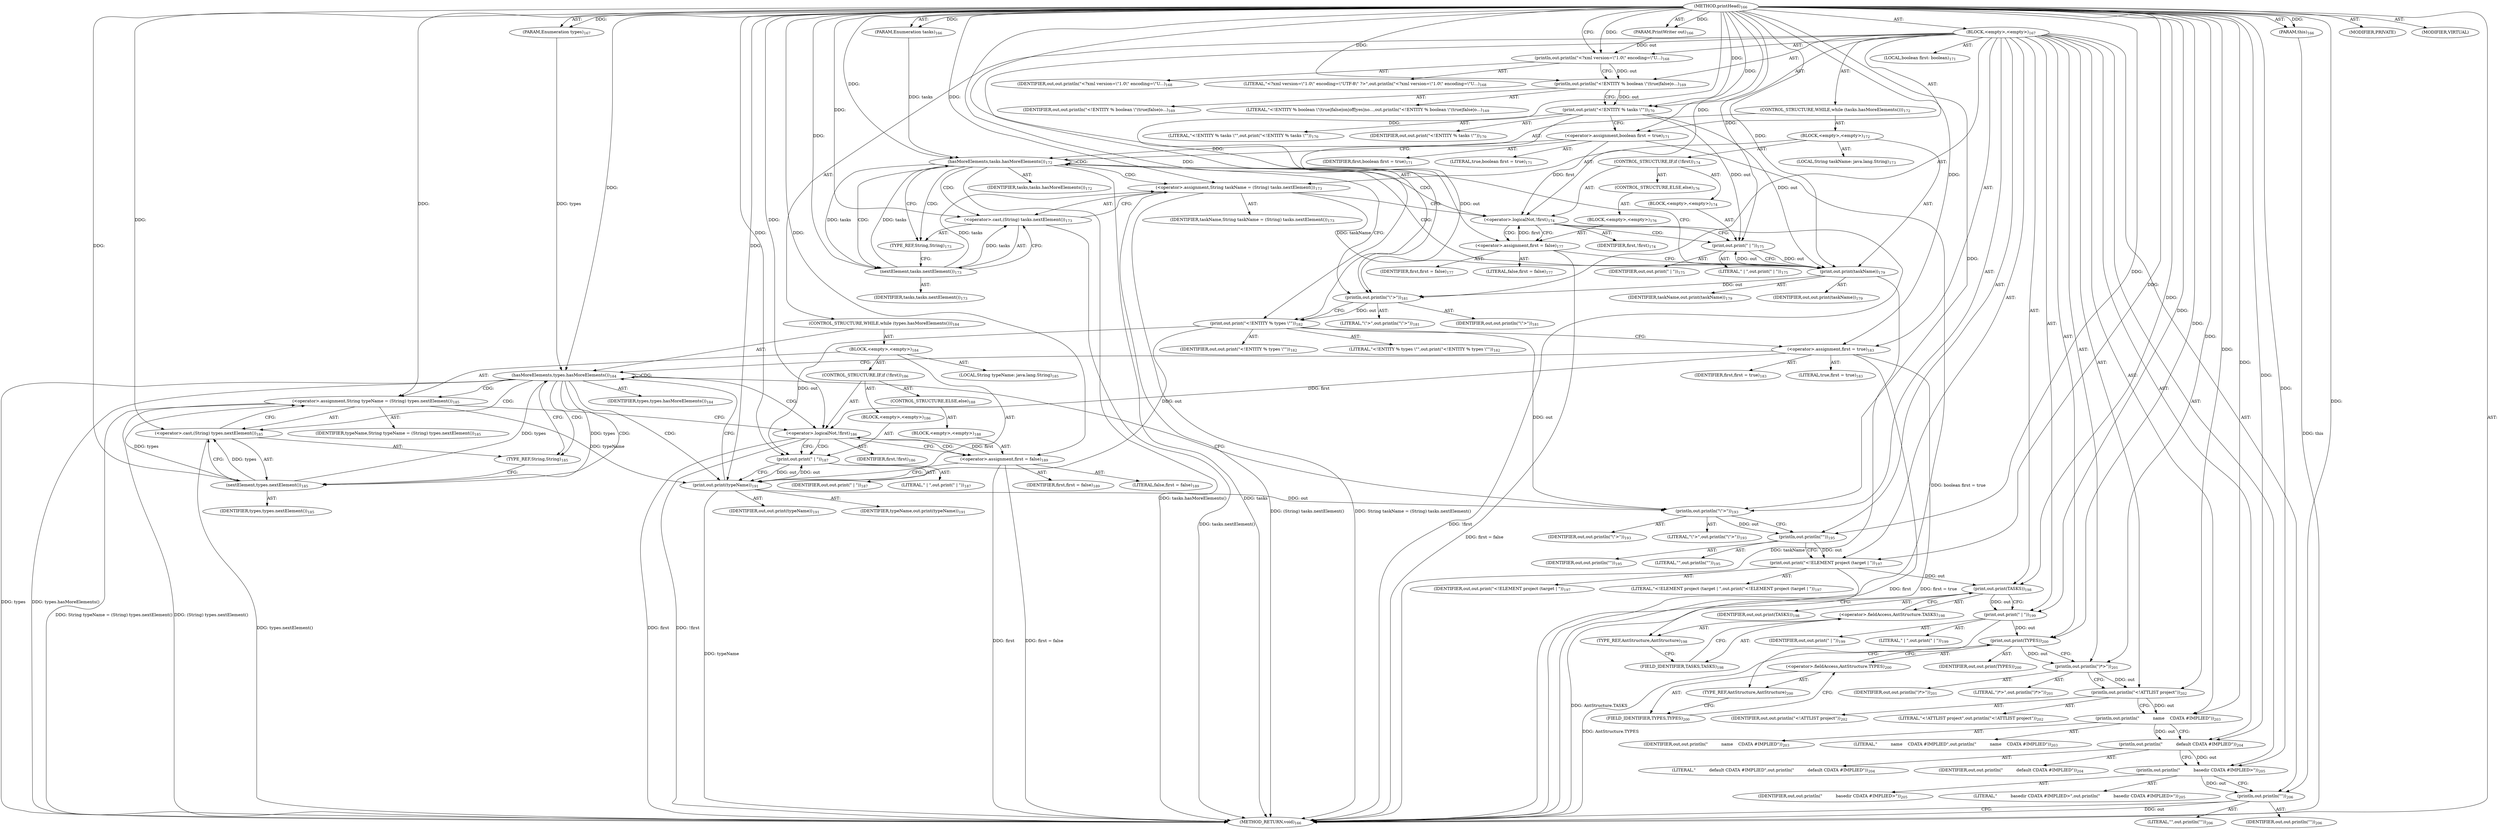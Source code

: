 digraph "printHead" {  
"111669149698" [label = <(METHOD,printHead)<SUB>166</SUB>> ]
"115964116997" [label = <(PARAM,this)<SUB>166</SUB>> ]
"115964116998" [label = <(PARAM,PrintWriter out)<SUB>166</SUB>> ]
"115964116999" [label = <(PARAM,Enumeration tasks)<SUB>166</SUB>> ]
"115964117000" [label = <(PARAM,Enumeration types)<SUB>167</SUB>> ]
"25769803792" [label = <(BLOCK,&lt;empty&gt;,&lt;empty&gt;)<SUB>167</SUB>> ]
"30064771145" [label = <(println,out.println(&quot;&lt;?xml version=\&quot;1.0\&quot; encoding=\&quot;U...)<SUB>168</SUB>> ]
"68719476797" [label = <(IDENTIFIER,out,out.println(&quot;&lt;?xml version=\&quot;1.0\&quot; encoding=\&quot;U...)<SUB>168</SUB>> ]
"90194313222" [label = <(LITERAL,&quot;&lt;?xml version=\&quot;1.0\&quot; encoding=\&quot;UTF-8\&quot; ?&gt;&quot;,out.println(&quot;&lt;?xml version=\&quot;1.0\&quot; encoding=\&quot;U...)<SUB>168</SUB>> ]
"30064771146" [label = <(println,out.println(&quot;&lt;!ENTITY % boolean \&quot;(true|false|o...)<SUB>169</SUB>> ]
"68719476798" [label = <(IDENTIFIER,out,out.println(&quot;&lt;!ENTITY % boolean \&quot;(true|false|o...)<SUB>169</SUB>> ]
"90194313223" [label = <(LITERAL,&quot;&lt;!ENTITY % boolean \&quot;(true|false|on|off|yes|no...,out.println(&quot;&lt;!ENTITY % boolean \&quot;(true|false|o...)<SUB>169</SUB>> ]
"30064771147" [label = <(print,out.print(&quot;&lt;!ENTITY % tasks \&quot;&quot;))<SUB>170</SUB>> ]
"68719476799" [label = <(IDENTIFIER,out,out.print(&quot;&lt;!ENTITY % tasks \&quot;&quot;))<SUB>170</SUB>> ]
"90194313224" [label = <(LITERAL,&quot;&lt;!ENTITY % tasks \&quot;&quot;,out.print(&quot;&lt;!ENTITY % tasks \&quot;&quot;))<SUB>170</SUB>> ]
"94489280522" [label = <(LOCAL,boolean first: boolean)<SUB>171</SUB>> ]
"30064771148" [label = <(&lt;operator&gt;.assignment,boolean first = true)<SUB>171</SUB>> ]
"68719476800" [label = <(IDENTIFIER,first,boolean first = true)<SUB>171</SUB>> ]
"90194313225" [label = <(LITERAL,true,boolean first = true)<SUB>171</SUB>> ]
"47244640265" [label = <(CONTROL_STRUCTURE,WHILE,while (tasks.hasMoreElements()))<SUB>172</SUB>> ]
"30064771149" [label = <(hasMoreElements,tasks.hasMoreElements())<SUB>172</SUB>> ]
"68719476801" [label = <(IDENTIFIER,tasks,tasks.hasMoreElements())<SUB>172</SUB>> ]
"25769803793" [label = <(BLOCK,&lt;empty&gt;,&lt;empty&gt;)<SUB>172</SUB>> ]
"94489280523" [label = <(LOCAL,String taskName: java.lang.String)<SUB>173</SUB>> ]
"30064771150" [label = <(&lt;operator&gt;.assignment,String taskName = (String) tasks.nextElement())<SUB>173</SUB>> ]
"68719476802" [label = <(IDENTIFIER,taskName,String taskName = (String) tasks.nextElement())<SUB>173</SUB>> ]
"30064771151" [label = <(&lt;operator&gt;.cast,(String) tasks.nextElement())<SUB>173</SUB>> ]
"180388626436" [label = <(TYPE_REF,String,String)<SUB>173</SUB>> ]
"30064771152" [label = <(nextElement,tasks.nextElement())<SUB>173</SUB>> ]
"68719476803" [label = <(IDENTIFIER,tasks,tasks.nextElement())<SUB>173</SUB>> ]
"47244640266" [label = <(CONTROL_STRUCTURE,IF,if (!first))<SUB>174</SUB>> ]
"30064771153" [label = <(&lt;operator&gt;.logicalNot,!first)<SUB>174</SUB>> ]
"68719476804" [label = <(IDENTIFIER,first,!first)<SUB>174</SUB>> ]
"25769803794" [label = <(BLOCK,&lt;empty&gt;,&lt;empty&gt;)<SUB>174</SUB>> ]
"30064771154" [label = <(print,out.print(&quot; | &quot;))<SUB>175</SUB>> ]
"68719476805" [label = <(IDENTIFIER,out,out.print(&quot; | &quot;))<SUB>175</SUB>> ]
"90194313226" [label = <(LITERAL,&quot; | &quot;,out.print(&quot; | &quot;))<SUB>175</SUB>> ]
"47244640267" [label = <(CONTROL_STRUCTURE,ELSE,else)<SUB>176</SUB>> ]
"25769803795" [label = <(BLOCK,&lt;empty&gt;,&lt;empty&gt;)<SUB>176</SUB>> ]
"30064771155" [label = <(&lt;operator&gt;.assignment,first = false)<SUB>177</SUB>> ]
"68719476806" [label = <(IDENTIFIER,first,first = false)<SUB>177</SUB>> ]
"90194313227" [label = <(LITERAL,false,first = false)<SUB>177</SUB>> ]
"30064771156" [label = <(print,out.print(taskName))<SUB>179</SUB>> ]
"68719476807" [label = <(IDENTIFIER,out,out.print(taskName))<SUB>179</SUB>> ]
"68719476808" [label = <(IDENTIFIER,taskName,out.print(taskName))<SUB>179</SUB>> ]
"30064771157" [label = <(println,out.println(&quot;\&quot;&gt;&quot;))<SUB>181</SUB>> ]
"68719476809" [label = <(IDENTIFIER,out,out.println(&quot;\&quot;&gt;&quot;))<SUB>181</SUB>> ]
"90194313228" [label = <(LITERAL,&quot;\&quot;&gt;&quot;,out.println(&quot;\&quot;&gt;&quot;))<SUB>181</SUB>> ]
"30064771158" [label = <(print,out.print(&quot;&lt;!ENTITY % types \&quot;&quot;))<SUB>182</SUB>> ]
"68719476810" [label = <(IDENTIFIER,out,out.print(&quot;&lt;!ENTITY % types \&quot;&quot;))<SUB>182</SUB>> ]
"90194313229" [label = <(LITERAL,&quot;&lt;!ENTITY % types \&quot;&quot;,out.print(&quot;&lt;!ENTITY % types \&quot;&quot;))<SUB>182</SUB>> ]
"30064771159" [label = <(&lt;operator&gt;.assignment,first = true)<SUB>183</SUB>> ]
"68719476811" [label = <(IDENTIFIER,first,first = true)<SUB>183</SUB>> ]
"90194313230" [label = <(LITERAL,true,first = true)<SUB>183</SUB>> ]
"47244640268" [label = <(CONTROL_STRUCTURE,WHILE,while (types.hasMoreElements()))<SUB>184</SUB>> ]
"30064771160" [label = <(hasMoreElements,types.hasMoreElements())<SUB>184</SUB>> ]
"68719476812" [label = <(IDENTIFIER,types,types.hasMoreElements())<SUB>184</SUB>> ]
"25769803796" [label = <(BLOCK,&lt;empty&gt;,&lt;empty&gt;)<SUB>184</SUB>> ]
"94489280524" [label = <(LOCAL,String typeName: java.lang.String)<SUB>185</SUB>> ]
"30064771161" [label = <(&lt;operator&gt;.assignment,String typeName = (String) types.nextElement())<SUB>185</SUB>> ]
"68719476813" [label = <(IDENTIFIER,typeName,String typeName = (String) types.nextElement())<SUB>185</SUB>> ]
"30064771162" [label = <(&lt;operator&gt;.cast,(String) types.nextElement())<SUB>185</SUB>> ]
"180388626437" [label = <(TYPE_REF,String,String)<SUB>185</SUB>> ]
"30064771163" [label = <(nextElement,types.nextElement())<SUB>185</SUB>> ]
"68719476814" [label = <(IDENTIFIER,types,types.nextElement())<SUB>185</SUB>> ]
"47244640269" [label = <(CONTROL_STRUCTURE,IF,if (!first))<SUB>186</SUB>> ]
"30064771164" [label = <(&lt;operator&gt;.logicalNot,!first)<SUB>186</SUB>> ]
"68719476815" [label = <(IDENTIFIER,first,!first)<SUB>186</SUB>> ]
"25769803797" [label = <(BLOCK,&lt;empty&gt;,&lt;empty&gt;)<SUB>186</SUB>> ]
"30064771165" [label = <(print,out.print(&quot; | &quot;))<SUB>187</SUB>> ]
"68719476816" [label = <(IDENTIFIER,out,out.print(&quot; | &quot;))<SUB>187</SUB>> ]
"90194313231" [label = <(LITERAL,&quot; | &quot;,out.print(&quot; | &quot;))<SUB>187</SUB>> ]
"47244640270" [label = <(CONTROL_STRUCTURE,ELSE,else)<SUB>188</SUB>> ]
"25769803798" [label = <(BLOCK,&lt;empty&gt;,&lt;empty&gt;)<SUB>188</SUB>> ]
"30064771166" [label = <(&lt;operator&gt;.assignment,first = false)<SUB>189</SUB>> ]
"68719476817" [label = <(IDENTIFIER,first,first = false)<SUB>189</SUB>> ]
"90194313232" [label = <(LITERAL,false,first = false)<SUB>189</SUB>> ]
"30064771167" [label = <(print,out.print(typeName))<SUB>191</SUB>> ]
"68719476818" [label = <(IDENTIFIER,out,out.print(typeName))<SUB>191</SUB>> ]
"68719476819" [label = <(IDENTIFIER,typeName,out.print(typeName))<SUB>191</SUB>> ]
"30064771168" [label = <(println,out.println(&quot;\&quot;&gt;&quot;))<SUB>193</SUB>> ]
"68719476820" [label = <(IDENTIFIER,out,out.println(&quot;\&quot;&gt;&quot;))<SUB>193</SUB>> ]
"90194313233" [label = <(LITERAL,&quot;\&quot;&gt;&quot;,out.println(&quot;\&quot;&gt;&quot;))<SUB>193</SUB>> ]
"30064771169" [label = <(println,out.println(&quot;&quot;))<SUB>195</SUB>> ]
"68719476821" [label = <(IDENTIFIER,out,out.println(&quot;&quot;))<SUB>195</SUB>> ]
"90194313234" [label = <(LITERAL,&quot;&quot;,out.println(&quot;&quot;))<SUB>195</SUB>> ]
"30064771170" [label = <(print,out.print(&quot;&lt;!ELEMENT project (target | &quot;))<SUB>197</SUB>> ]
"68719476822" [label = <(IDENTIFIER,out,out.print(&quot;&lt;!ELEMENT project (target | &quot;))<SUB>197</SUB>> ]
"90194313235" [label = <(LITERAL,&quot;&lt;!ELEMENT project (target | &quot;,out.print(&quot;&lt;!ELEMENT project (target | &quot;))<SUB>197</SUB>> ]
"30064771171" [label = <(print,out.print(TASKS))<SUB>198</SUB>> ]
"68719476823" [label = <(IDENTIFIER,out,out.print(TASKS))<SUB>198</SUB>> ]
"30064771172" [label = <(&lt;operator&gt;.fieldAccess,AntStructure.TASKS)<SUB>198</SUB>> ]
"180388626438" [label = <(TYPE_REF,AntStructure,AntStructure)<SUB>198</SUB>> ]
"55834574854" [label = <(FIELD_IDENTIFIER,TASKS,TASKS)<SUB>198</SUB>> ]
"30064771173" [label = <(print,out.print(&quot; | &quot;))<SUB>199</SUB>> ]
"68719476824" [label = <(IDENTIFIER,out,out.print(&quot; | &quot;))<SUB>199</SUB>> ]
"90194313236" [label = <(LITERAL,&quot; | &quot;,out.print(&quot; | &quot;))<SUB>199</SUB>> ]
"30064771174" [label = <(print,out.print(TYPES))<SUB>200</SUB>> ]
"68719476825" [label = <(IDENTIFIER,out,out.print(TYPES))<SUB>200</SUB>> ]
"30064771175" [label = <(&lt;operator&gt;.fieldAccess,AntStructure.TYPES)<SUB>200</SUB>> ]
"180388626439" [label = <(TYPE_REF,AntStructure,AntStructure)<SUB>200</SUB>> ]
"55834574855" [label = <(FIELD_IDENTIFIER,TYPES,TYPES)<SUB>200</SUB>> ]
"30064771176" [label = <(println,out.println(&quot;)*&gt;&quot;))<SUB>201</SUB>> ]
"68719476826" [label = <(IDENTIFIER,out,out.println(&quot;)*&gt;&quot;))<SUB>201</SUB>> ]
"90194313237" [label = <(LITERAL,&quot;)*&gt;&quot;,out.println(&quot;)*&gt;&quot;))<SUB>201</SUB>> ]
"30064771177" [label = <(println,out.println(&quot;&lt;!ATTLIST project&quot;))<SUB>202</SUB>> ]
"68719476827" [label = <(IDENTIFIER,out,out.println(&quot;&lt;!ATTLIST project&quot;))<SUB>202</SUB>> ]
"90194313238" [label = <(LITERAL,&quot;&lt;!ATTLIST project&quot;,out.println(&quot;&lt;!ATTLIST project&quot;))<SUB>202</SUB>> ]
"30064771178" [label = <(println,out.println(&quot;          name    CDATA #IMPLIED&quot;))<SUB>203</SUB>> ]
"68719476828" [label = <(IDENTIFIER,out,out.println(&quot;          name    CDATA #IMPLIED&quot;))<SUB>203</SUB>> ]
"90194313239" [label = <(LITERAL,&quot;          name    CDATA #IMPLIED&quot;,out.println(&quot;          name    CDATA #IMPLIED&quot;))<SUB>203</SUB>> ]
"30064771179" [label = <(println,out.println(&quot;          default CDATA #IMPLIED&quot;))<SUB>204</SUB>> ]
"68719476829" [label = <(IDENTIFIER,out,out.println(&quot;          default CDATA #IMPLIED&quot;))<SUB>204</SUB>> ]
"90194313240" [label = <(LITERAL,&quot;          default CDATA #IMPLIED&quot;,out.println(&quot;          default CDATA #IMPLIED&quot;))<SUB>204</SUB>> ]
"30064771180" [label = <(println,out.println(&quot;          basedir CDATA #IMPLIED&gt;&quot;))<SUB>205</SUB>> ]
"68719476830" [label = <(IDENTIFIER,out,out.println(&quot;          basedir CDATA #IMPLIED&gt;&quot;))<SUB>205</SUB>> ]
"90194313241" [label = <(LITERAL,&quot;          basedir CDATA #IMPLIED&gt;&quot;,out.println(&quot;          basedir CDATA #IMPLIED&gt;&quot;))<SUB>205</SUB>> ]
"30064771181" [label = <(println,out.println(&quot;&quot;))<SUB>206</SUB>> ]
"68719476831" [label = <(IDENTIFIER,out,out.println(&quot;&quot;))<SUB>206</SUB>> ]
"90194313242" [label = <(LITERAL,&quot;&quot;,out.println(&quot;&quot;))<SUB>206</SUB>> ]
"133143986189" [label = <(MODIFIER,PRIVATE)> ]
"133143986190" [label = <(MODIFIER,VIRTUAL)> ]
"128849018882" [label = <(METHOD_RETURN,void)<SUB>166</SUB>> ]
  "111669149698" -> "115964116997"  [ label = "AST: "] 
  "111669149698" -> "115964116998"  [ label = "AST: "] 
  "111669149698" -> "115964116999"  [ label = "AST: "] 
  "111669149698" -> "115964117000"  [ label = "AST: "] 
  "111669149698" -> "25769803792"  [ label = "AST: "] 
  "111669149698" -> "133143986189"  [ label = "AST: "] 
  "111669149698" -> "133143986190"  [ label = "AST: "] 
  "111669149698" -> "128849018882"  [ label = "AST: "] 
  "25769803792" -> "30064771145"  [ label = "AST: "] 
  "25769803792" -> "30064771146"  [ label = "AST: "] 
  "25769803792" -> "30064771147"  [ label = "AST: "] 
  "25769803792" -> "94489280522"  [ label = "AST: "] 
  "25769803792" -> "30064771148"  [ label = "AST: "] 
  "25769803792" -> "47244640265"  [ label = "AST: "] 
  "25769803792" -> "30064771157"  [ label = "AST: "] 
  "25769803792" -> "30064771158"  [ label = "AST: "] 
  "25769803792" -> "30064771159"  [ label = "AST: "] 
  "25769803792" -> "47244640268"  [ label = "AST: "] 
  "25769803792" -> "30064771168"  [ label = "AST: "] 
  "25769803792" -> "30064771169"  [ label = "AST: "] 
  "25769803792" -> "30064771170"  [ label = "AST: "] 
  "25769803792" -> "30064771171"  [ label = "AST: "] 
  "25769803792" -> "30064771173"  [ label = "AST: "] 
  "25769803792" -> "30064771174"  [ label = "AST: "] 
  "25769803792" -> "30064771176"  [ label = "AST: "] 
  "25769803792" -> "30064771177"  [ label = "AST: "] 
  "25769803792" -> "30064771178"  [ label = "AST: "] 
  "25769803792" -> "30064771179"  [ label = "AST: "] 
  "25769803792" -> "30064771180"  [ label = "AST: "] 
  "25769803792" -> "30064771181"  [ label = "AST: "] 
  "30064771145" -> "68719476797"  [ label = "AST: "] 
  "30064771145" -> "90194313222"  [ label = "AST: "] 
  "30064771146" -> "68719476798"  [ label = "AST: "] 
  "30064771146" -> "90194313223"  [ label = "AST: "] 
  "30064771147" -> "68719476799"  [ label = "AST: "] 
  "30064771147" -> "90194313224"  [ label = "AST: "] 
  "30064771148" -> "68719476800"  [ label = "AST: "] 
  "30064771148" -> "90194313225"  [ label = "AST: "] 
  "47244640265" -> "30064771149"  [ label = "AST: "] 
  "47244640265" -> "25769803793"  [ label = "AST: "] 
  "30064771149" -> "68719476801"  [ label = "AST: "] 
  "25769803793" -> "94489280523"  [ label = "AST: "] 
  "25769803793" -> "30064771150"  [ label = "AST: "] 
  "25769803793" -> "47244640266"  [ label = "AST: "] 
  "25769803793" -> "30064771156"  [ label = "AST: "] 
  "30064771150" -> "68719476802"  [ label = "AST: "] 
  "30064771150" -> "30064771151"  [ label = "AST: "] 
  "30064771151" -> "180388626436"  [ label = "AST: "] 
  "30064771151" -> "30064771152"  [ label = "AST: "] 
  "30064771152" -> "68719476803"  [ label = "AST: "] 
  "47244640266" -> "30064771153"  [ label = "AST: "] 
  "47244640266" -> "25769803794"  [ label = "AST: "] 
  "47244640266" -> "47244640267"  [ label = "AST: "] 
  "30064771153" -> "68719476804"  [ label = "AST: "] 
  "25769803794" -> "30064771154"  [ label = "AST: "] 
  "30064771154" -> "68719476805"  [ label = "AST: "] 
  "30064771154" -> "90194313226"  [ label = "AST: "] 
  "47244640267" -> "25769803795"  [ label = "AST: "] 
  "25769803795" -> "30064771155"  [ label = "AST: "] 
  "30064771155" -> "68719476806"  [ label = "AST: "] 
  "30064771155" -> "90194313227"  [ label = "AST: "] 
  "30064771156" -> "68719476807"  [ label = "AST: "] 
  "30064771156" -> "68719476808"  [ label = "AST: "] 
  "30064771157" -> "68719476809"  [ label = "AST: "] 
  "30064771157" -> "90194313228"  [ label = "AST: "] 
  "30064771158" -> "68719476810"  [ label = "AST: "] 
  "30064771158" -> "90194313229"  [ label = "AST: "] 
  "30064771159" -> "68719476811"  [ label = "AST: "] 
  "30064771159" -> "90194313230"  [ label = "AST: "] 
  "47244640268" -> "30064771160"  [ label = "AST: "] 
  "47244640268" -> "25769803796"  [ label = "AST: "] 
  "30064771160" -> "68719476812"  [ label = "AST: "] 
  "25769803796" -> "94489280524"  [ label = "AST: "] 
  "25769803796" -> "30064771161"  [ label = "AST: "] 
  "25769803796" -> "47244640269"  [ label = "AST: "] 
  "25769803796" -> "30064771167"  [ label = "AST: "] 
  "30064771161" -> "68719476813"  [ label = "AST: "] 
  "30064771161" -> "30064771162"  [ label = "AST: "] 
  "30064771162" -> "180388626437"  [ label = "AST: "] 
  "30064771162" -> "30064771163"  [ label = "AST: "] 
  "30064771163" -> "68719476814"  [ label = "AST: "] 
  "47244640269" -> "30064771164"  [ label = "AST: "] 
  "47244640269" -> "25769803797"  [ label = "AST: "] 
  "47244640269" -> "47244640270"  [ label = "AST: "] 
  "30064771164" -> "68719476815"  [ label = "AST: "] 
  "25769803797" -> "30064771165"  [ label = "AST: "] 
  "30064771165" -> "68719476816"  [ label = "AST: "] 
  "30064771165" -> "90194313231"  [ label = "AST: "] 
  "47244640270" -> "25769803798"  [ label = "AST: "] 
  "25769803798" -> "30064771166"  [ label = "AST: "] 
  "30064771166" -> "68719476817"  [ label = "AST: "] 
  "30064771166" -> "90194313232"  [ label = "AST: "] 
  "30064771167" -> "68719476818"  [ label = "AST: "] 
  "30064771167" -> "68719476819"  [ label = "AST: "] 
  "30064771168" -> "68719476820"  [ label = "AST: "] 
  "30064771168" -> "90194313233"  [ label = "AST: "] 
  "30064771169" -> "68719476821"  [ label = "AST: "] 
  "30064771169" -> "90194313234"  [ label = "AST: "] 
  "30064771170" -> "68719476822"  [ label = "AST: "] 
  "30064771170" -> "90194313235"  [ label = "AST: "] 
  "30064771171" -> "68719476823"  [ label = "AST: "] 
  "30064771171" -> "30064771172"  [ label = "AST: "] 
  "30064771172" -> "180388626438"  [ label = "AST: "] 
  "30064771172" -> "55834574854"  [ label = "AST: "] 
  "30064771173" -> "68719476824"  [ label = "AST: "] 
  "30064771173" -> "90194313236"  [ label = "AST: "] 
  "30064771174" -> "68719476825"  [ label = "AST: "] 
  "30064771174" -> "30064771175"  [ label = "AST: "] 
  "30064771175" -> "180388626439"  [ label = "AST: "] 
  "30064771175" -> "55834574855"  [ label = "AST: "] 
  "30064771176" -> "68719476826"  [ label = "AST: "] 
  "30064771176" -> "90194313237"  [ label = "AST: "] 
  "30064771177" -> "68719476827"  [ label = "AST: "] 
  "30064771177" -> "90194313238"  [ label = "AST: "] 
  "30064771178" -> "68719476828"  [ label = "AST: "] 
  "30064771178" -> "90194313239"  [ label = "AST: "] 
  "30064771179" -> "68719476829"  [ label = "AST: "] 
  "30064771179" -> "90194313240"  [ label = "AST: "] 
  "30064771180" -> "68719476830"  [ label = "AST: "] 
  "30064771180" -> "90194313241"  [ label = "AST: "] 
  "30064771181" -> "68719476831"  [ label = "AST: "] 
  "30064771181" -> "90194313242"  [ label = "AST: "] 
  "30064771145" -> "30064771146"  [ label = "CFG: "] 
  "30064771146" -> "30064771147"  [ label = "CFG: "] 
  "30064771147" -> "30064771148"  [ label = "CFG: "] 
  "30064771148" -> "30064771149"  [ label = "CFG: "] 
  "30064771157" -> "30064771158"  [ label = "CFG: "] 
  "30064771158" -> "30064771159"  [ label = "CFG: "] 
  "30064771159" -> "30064771160"  [ label = "CFG: "] 
  "30064771168" -> "30064771169"  [ label = "CFG: "] 
  "30064771169" -> "30064771170"  [ label = "CFG: "] 
  "30064771170" -> "180388626438"  [ label = "CFG: "] 
  "30064771171" -> "30064771173"  [ label = "CFG: "] 
  "30064771173" -> "180388626439"  [ label = "CFG: "] 
  "30064771174" -> "30064771176"  [ label = "CFG: "] 
  "30064771176" -> "30064771177"  [ label = "CFG: "] 
  "30064771177" -> "30064771178"  [ label = "CFG: "] 
  "30064771178" -> "30064771179"  [ label = "CFG: "] 
  "30064771179" -> "30064771180"  [ label = "CFG: "] 
  "30064771180" -> "30064771181"  [ label = "CFG: "] 
  "30064771181" -> "128849018882"  [ label = "CFG: "] 
  "30064771149" -> "180388626436"  [ label = "CFG: "] 
  "30064771149" -> "30064771157"  [ label = "CFG: "] 
  "30064771160" -> "180388626437"  [ label = "CFG: "] 
  "30064771160" -> "30064771168"  [ label = "CFG: "] 
  "30064771172" -> "30064771171"  [ label = "CFG: "] 
  "30064771175" -> "30064771174"  [ label = "CFG: "] 
  "30064771150" -> "30064771153"  [ label = "CFG: "] 
  "30064771156" -> "30064771149"  [ label = "CFG: "] 
  "30064771161" -> "30064771164"  [ label = "CFG: "] 
  "30064771167" -> "30064771160"  [ label = "CFG: "] 
  "180388626438" -> "55834574854"  [ label = "CFG: "] 
  "55834574854" -> "30064771172"  [ label = "CFG: "] 
  "180388626439" -> "55834574855"  [ label = "CFG: "] 
  "55834574855" -> "30064771175"  [ label = "CFG: "] 
  "30064771151" -> "30064771150"  [ label = "CFG: "] 
  "30064771153" -> "30064771154"  [ label = "CFG: "] 
  "30064771153" -> "30064771155"  [ label = "CFG: "] 
  "30064771162" -> "30064771161"  [ label = "CFG: "] 
  "30064771164" -> "30064771165"  [ label = "CFG: "] 
  "30064771164" -> "30064771166"  [ label = "CFG: "] 
  "180388626436" -> "30064771152"  [ label = "CFG: "] 
  "30064771152" -> "30064771151"  [ label = "CFG: "] 
  "30064771154" -> "30064771156"  [ label = "CFG: "] 
  "180388626437" -> "30064771163"  [ label = "CFG: "] 
  "30064771163" -> "30064771162"  [ label = "CFG: "] 
  "30064771165" -> "30064771167"  [ label = "CFG: "] 
  "30064771155" -> "30064771156"  [ label = "CFG: "] 
  "30064771166" -> "30064771167"  [ label = "CFG: "] 
  "111669149698" -> "30064771145"  [ label = "CFG: "] 
  "115964116997" -> "128849018882"  [ label = "DDG: this"] 
  "30064771148" -> "128849018882"  [ label = "DDG: boolean first = true"] 
  "30064771149" -> "128849018882"  [ label = "DDG: tasks"] 
  "30064771149" -> "128849018882"  [ label = "DDG: tasks.hasMoreElements()"] 
  "30064771159" -> "128849018882"  [ label = "DDG: first"] 
  "30064771159" -> "128849018882"  [ label = "DDG: first = true"] 
  "30064771160" -> "128849018882"  [ label = "DDG: types"] 
  "30064771160" -> "128849018882"  [ label = "DDG: types.hasMoreElements()"] 
  "30064771171" -> "128849018882"  [ label = "DDG: AntStructure.TASKS"] 
  "30064771174" -> "128849018882"  [ label = "DDG: AntStructure.TYPES"] 
  "30064771181" -> "128849018882"  [ label = "DDG: out"] 
  "30064771162" -> "128849018882"  [ label = "DDG: types.nextElement()"] 
  "30064771161" -> "128849018882"  [ label = "DDG: (String) types.nextElement()"] 
  "30064771161" -> "128849018882"  [ label = "DDG: String typeName = (String) types.nextElement()"] 
  "30064771164" -> "128849018882"  [ label = "DDG: first"] 
  "30064771164" -> "128849018882"  [ label = "DDG: !first"] 
  "30064771166" -> "128849018882"  [ label = "DDG: first"] 
  "30064771166" -> "128849018882"  [ label = "DDG: first = false"] 
  "30064771167" -> "128849018882"  [ label = "DDG: typeName"] 
  "30064771151" -> "128849018882"  [ label = "DDG: tasks.nextElement()"] 
  "30064771150" -> "128849018882"  [ label = "DDG: (String) tasks.nextElement()"] 
  "30064771150" -> "128849018882"  [ label = "DDG: String taskName = (String) tasks.nextElement()"] 
  "30064771153" -> "128849018882"  [ label = "DDG: !first"] 
  "30064771155" -> "128849018882"  [ label = "DDG: first = false"] 
  "30064771156" -> "128849018882"  [ label = "DDG: taskName"] 
  "111669149698" -> "115964116997"  [ label = "DDG: "] 
  "111669149698" -> "115964116998"  [ label = "DDG: "] 
  "111669149698" -> "115964116999"  [ label = "DDG: "] 
  "111669149698" -> "115964117000"  [ label = "DDG: "] 
  "111669149698" -> "30064771148"  [ label = "DDG: "] 
  "111669149698" -> "30064771159"  [ label = "DDG: "] 
  "115964116998" -> "30064771145"  [ label = "DDG: out"] 
  "111669149698" -> "30064771145"  [ label = "DDG: "] 
  "30064771145" -> "30064771146"  [ label = "DDG: out"] 
  "111669149698" -> "30064771146"  [ label = "DDG: "] 
  "30064771146" -> "30064771147"  [ label = "DDG: out"] 
  "111669149698" -> "30064771147"  [ label = "DDG: "] 
  "30064771147" -> "30064771157"  [ label = "DDG: out"] 
  "30064771156" -> "30064771157"  [ label = "DDG: out"] 
  "111669149698" -> "30064771157"  [ label = "DDG: "] 
  "30064771157" -> "30064771158"  [ label = "DDG: out"] 
  "111669149698" -> "30064771158"  [ label = "DDG: "] 
  "30064771158" -> "30064771168"  [ label = "DDG: out"] 
  "30064771167" -> "30064771168"  [ label = "DDG: out"] 
  "111669149698" -> "30064771168"  [ label = "DDG: "] 
  "30064771168" -> "30064771169"  [ label = "DDG: out"] 
  "111669149698" -> "30064771169"  [ label = "DDG: "] 
  "30064771169" -> "30064771170"  [ label = "DDG: out"] 
  "111669149698" -> "30064771170"  [ label = "DDG: "] 
  "30064771170" -> "30064771171"  [ label = "DDG: out"] 
  "111669149698" -> "30064771171"  [ label = "DDG: "] 
  "30064771171" -> "30064771173"  [ label = "DDG: out"] 
  "111669149698" -> "30064771173"  [ label = "DDG: "] 
  "30064771173" -> "30064771174"  [ label = "DDG: out"] 
  "111669149698" -> "30064771174"  [ label = "DDG: "] 
  "30064771174" -> "30064771176"  [ label = "DDG: out"] 
  "111669149698" -> "30064771176"  [ label = "DDG: "] 
  "30064771176" -> "30064771177"  [ label = "DDG: out"] 
  "111669149698" -> "30064771177"  [ label = "DDG: "] 
  "30064771177" -> "30064771178"  [ label = "DDG: out"] 
  "111669149698" -> "30064771178"  [ label = "DDG: "] 
  "30064771178" -> "30064771179"  [ label = "DDG: out"] 
  "111669149698" -> "30064771179"  [ label = "DDG: "] 
  "30064771179" -> "30064771180"  [ label = "DDG: out"] 
  "111669149698" -> "30064771180"  [ label = "DDG: "] 
  "30064771180" -> "30064771181"  [ label = "DDG: out"] 
  "111669149698" -> "30064771181"  [ label = "DDG: "] 
  "115964116999" -> "30064771149"  [ label = "DDG: tasks"] 
  "30064771152" -> "30064771149"  [ label = "DDG: tasks"] 
  "111669149698" -> "30064771149"  [ label = "DDG: "] 
  "111669149698" -> "30064771150"  [ label = "DDG: "] 
  "30064771152" -> "30064771150"  [ label = "DDG: tasks"] 
  "115964117000" -> "30064771160"  [ label = "DDG: types"] 
  "30064771163" -> "30064771160"  [ label = "DDG: types"] 
  "111669149698" -> "30064771160"  [ label = "DDG: "] 
  "111669149698" -> "30064771161"  [ label = "DDG: "] 
  "30064771163" -> "30064771161"  [ label = "DDG: types"] 
  "30064771147" -> "30064771156"  [ label = "DDG: out"] 
  "30064771154" -> "30064771156"  [ label = "DDG: out"] 
  "111669149698" -> "30064771156"  [ label = "DDG: "] 
  "30064771150" -> "30064771156"  [ label = "DDG: taskName"] 
  "30064771158" -> "30064771167"  [ label = "DDG: out"] 
  "30064771165" -> "30064771167"  [ label = "DDG: out"] 
  "111669149698" -> "30064771167"  [ label = "DDG: "] 
  "30064771161" -> "30064771167"  [ label = "DDG: typeName"] 
  "111669149698" -> "30064771151"  [ label = "DDG: "] 
  "30064771152" -> "30064771151"  [ label = "DDG: tasks"] 
  "30064771148" -> "30064771153"  [ label = "DDG: first"] 
  "30064771155" -> "30064771153"  [ label = "DDG: first"] 
  "111669149698" -> "30064771153"  [ label = "DDG: "] 
  "111669149698" -> "30064771162"  [ label = "DDG: "] 
  "30064771163" -> "30064771162"  [ label = "DDG: types"] 
  "30064771159" -> "30064771164"  [ label = "DDG: first"] 
  "30064771166" -> "30064771164"  [ label = "DDG: first"] 
  "111669149698" -> "30064771164"  [ label = "DDG: "] 
  "30064771149" -> "30064771152"  [ label = "DDG: tasks"] 
  "111669149698" -> "30064771152"  [ label = "DDG: "] 
  "30064771147" -> "30064771154"  [ label = "DDG: out"] 
  "30064771156" -> "30064771154"  [ label = "DDG: out"] 
  "111669149698" -> "30064771154"  [ label = "DDG: "] 
  "111669149698" -> "30064771155"  [ label = "DDG: "] 
  "30064771160" -> "30064771163"  [ label = "DDG: types"] 
  "111669149698" -> "30064771163"  [ label = "DDG: "] 
  "30064771158" -> "30064771165"  [ label = "DDG: out"] 
  "30064771167" -> "30064771165"  [ label = "DDG: out"] 
  "111669149698" -> "30064771165"  [ label = "DDG: "] 
  "111669149698" -> "30064771166"  [ label = "DDG: "] 
  "30064771149" -> "180388626436"  [ label = "CDG: "] 
  "30064771149" -> "30064771152"  [ label = "CDG: "] 
  "30064771149" -> "30064771153"  [ label = "CDG: "] 
  "30064771149" -> "30064771150"  [ label = "CDG: "] 
  "30064771149" -> "30064771151"  [ label = "CDG: "] 
  "30064771149" -> "30064771156"  [ label = "CDG: "] 
  "30064771149" -> "30064771149"  [ label = "CDG: "] 
  "30064771160" -> "180388626437"  [ label = "CDG: "] 
  "30064771160" -> "30064771167"  [ label = "CDG: "] 
  "30064771160" -> "30064771160"  [ label = "CDG: "] 
  "30064771160" -> "30064771161"  [ label = "CDG: "] 
  "30064771160" -> "30064771164"  [ label = "CDG: "] 
  "30064771160" -> "30064771162"  [ label = "CDG: "] 
  "30064771160" -> "30064771163"  [ label = "CDG: "] 
  "30064771153" -> "30064771154"  [ label = "CDG: "] 
  "30064771153" -> "30064771155"  [ label = "CDG: "] 
  "30064771164" -> "30064771166"  [ label = "CDG: "] 
  "30064771164" -> "30064771165"  [ label = "CDG: "] 
}
